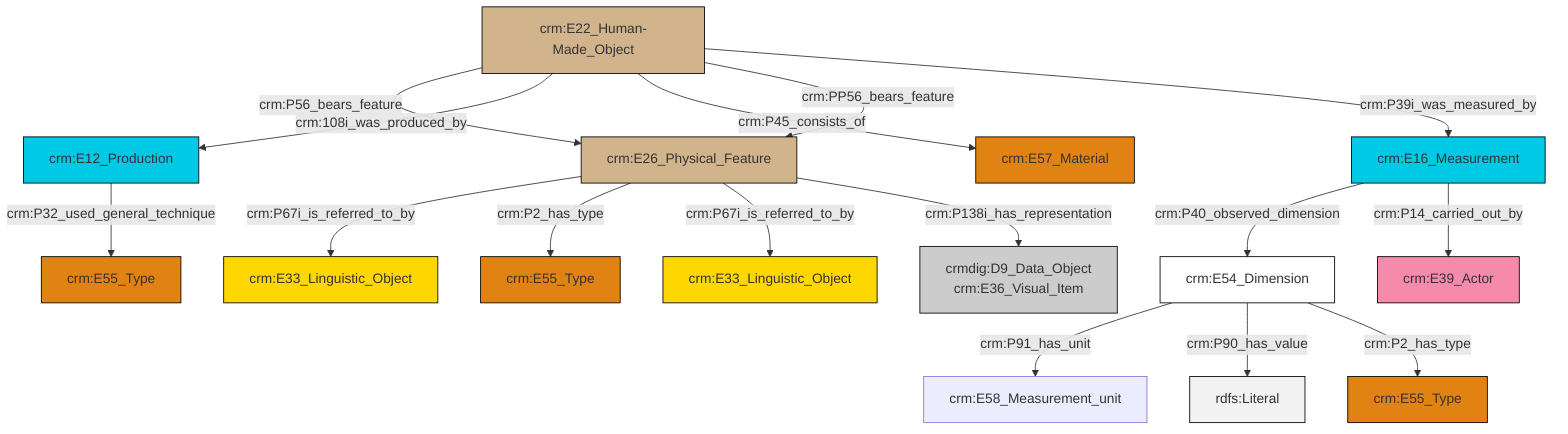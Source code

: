 graph TD
classDef Literal fill:#f2f2f2,stroke:#000000;
classDef CRM_Entity fill:#FFFFFF,stroke:#000000;
classDef Temporal_Entity fill:#00C9E6, stroke:#000000;
classDef Type fill:#E18312, stroke:#000000;
classDef Time-Span fill:#2C9C91, stroke:#000000;
classDef Appellation fill:#FFEB7F, stroke:#000000;
classDef Place fill:#008836, stroke:#000000;
classDef Persistent_Item fill:#B266B2, stroke:#000000;
classDef Conceptual_Object fill:#FFD700, stroke:#000000;
classDef Physical_Thing fill:#D2B48C, stroke:#000000;
classDef Actor fill:#f58aad, stroke:#000000;
classDef PC_Classes fill:#4ce600, stroke:#000000;
classDef Multi fill:#cccccc,stroke:#000000;

0["crm:E16_Measurement"]:::Temporal_Entity -->|crm:P40_observed_dimension| 1["crm:E54_Dimension"]:::CRM_Entity
7["crm:E22_Human-Made_Object"]:::Physical_Thing -->|crm:P56_bears_feature| 8["crm:E26_Physical_Feature"]:::Physical_Thing
8["crm:E26_Physical_Feature"]:::Physical_Thing -->|crm:P67i_is_referred_to_by| 11["crm:E33_Linguistic_Object"]:::Conceptual_Object
7["crm:E22_Human-Made_Object"]:::Physical_Thing -->|crm:108i_was_produced_by| 5["crm:E12_Production"]:::Temporal_Entity
7["crm:E22_Human-Made_Object"]:::Physical_Thing -->|crm:P45_consists_of| 12["crm:E57_Material"]:::Type
0["crm:E16_Measurement"]:::Temporal_Entity -->|crm:P14_carried_out_by| 15["crm:E39_Actor"]:::Actor
8["crm:E26_Physical_Feature"]:::Physical_Thing -->|crm:P2_has_type| 17["crm:E55_Type"]:::Type
7["crm:E22_Human-Made_Object"]:::Physical_Thing -->|crm:PP56_bears_feature| 8["crm:E26_Physical_Feature"]:::Physical_Thing
8["crm:E26_Physical_Feature"]:::Physical_Thing -->|crm:P67i_is_referred_to_by| 21["crm:E33_Linguistic_Object"]:::Conceptual_Object
1["crm:E54_Dimension"]:::CRM_Entity -->|crm:P91_has_unit| 9["crm:E58_Measurement_unit"]:::Default
7["crm:E22_Human-Made_Object"]:::Physical_Thing -->|crm:P39i_was_measured_by| 0["crm:E16_Measurement"]:::Temporal_Entity
1["crm:E54_Dimension"]:::CRM_Entity -->|crm:P90_has_value| 25[rdfs:Literal]:::Literal
8["crm:E26_Physical_Feature"]:::Physical_Thing -->|crm:P138i_has_representation| 13["crmdig:D9_Data_Object<br>crm:E36_Visual_Item"]:::Multi
1["crm:E54_Dimension"]:::CRM_Entity -->|crm:P2_has_type| 19["crm:E55_Type"]:::Type
5["crm:E12_Production"]:::Temporal_Entity -->|crm:P32_used_general_technique| 3["crm:E55_Type"]:::Type